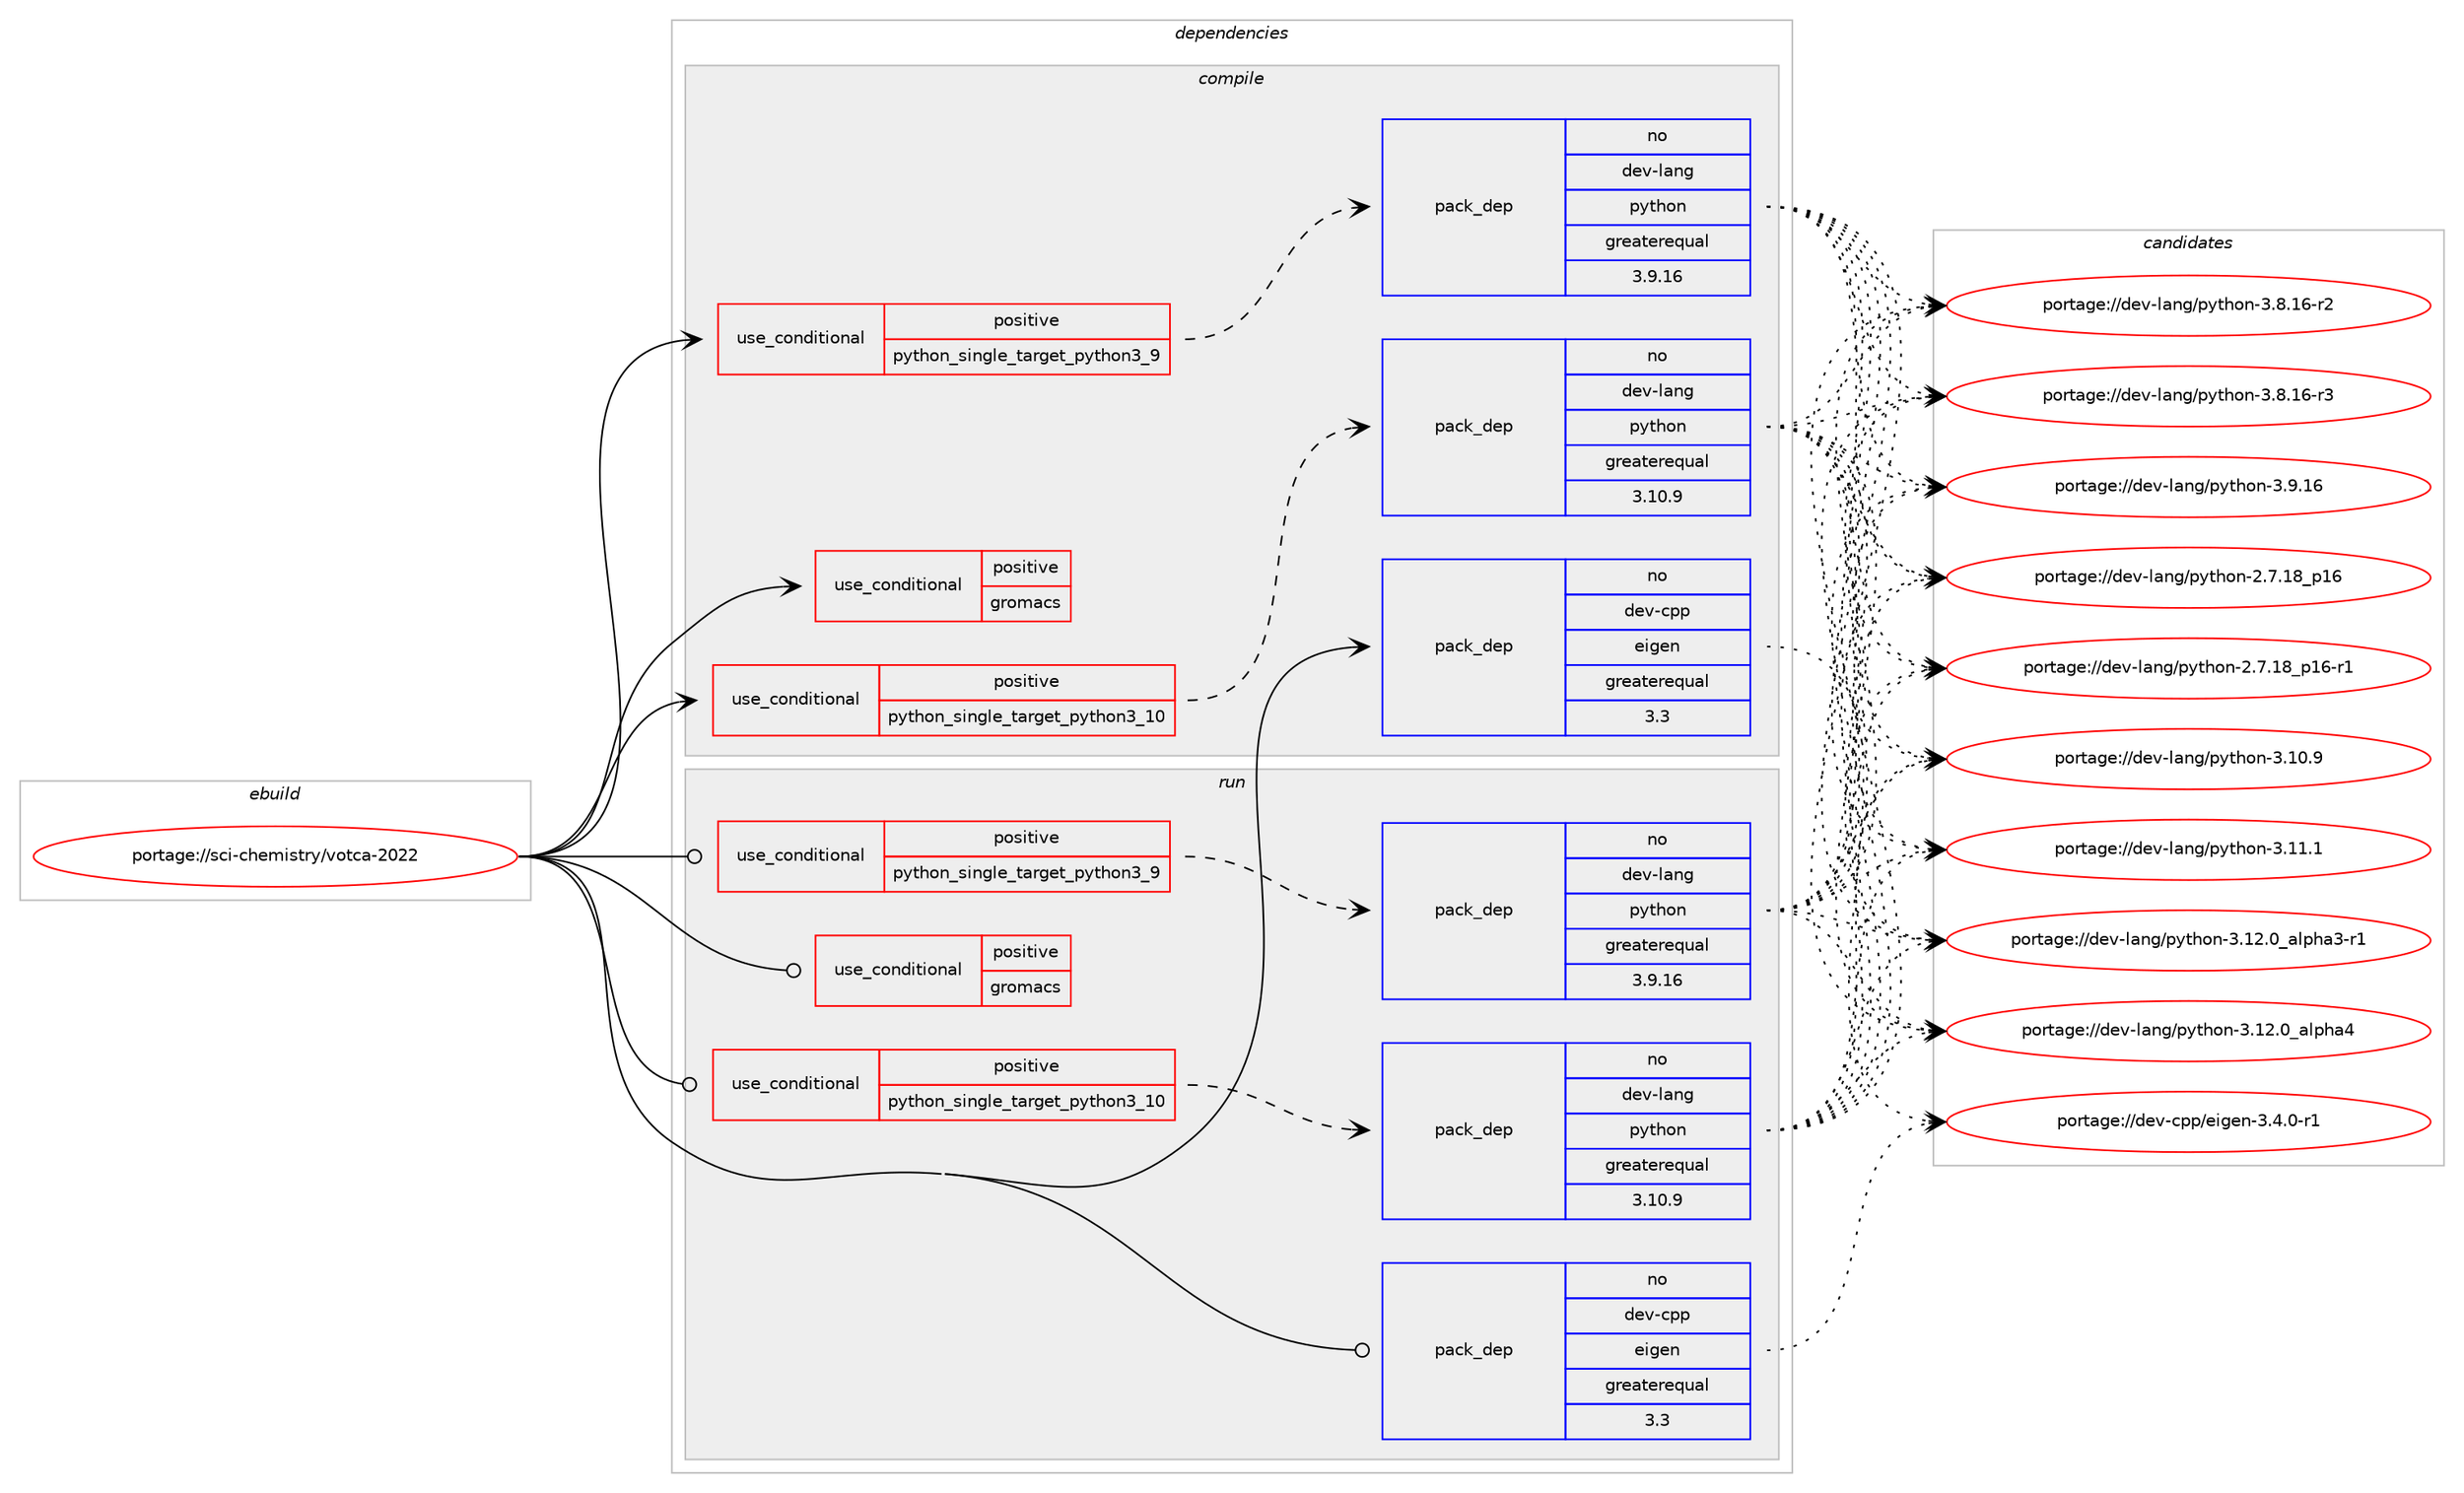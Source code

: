 digraph prolog {

# *************
# Graph options
# *************

newrank=true;
concentrate=true;
compound=true;
graph [rankdir=LR,fontname=Helvetica,fontsize=10,ranksep=1.5];#, ranksep=2.5, nodesep=0.2];
edge  [arrowhead=vee];
node  [fontname=Helvetica,fontsize=10];

# **********
# The ebuild
# **********

subgraph cluster_leftcol {
color=gray;
rank=same;
label=<<i>ebuild</i>>;
id [label="portage://sci-chemistry/votca-2022", color=red, width=4, href="../sci-chemistry/votca-2022.svg"];
}

# ****************
# The dependencies
# ****************

subgraph cluster_midcol {
color=gray;
label=<<i>dependencies</i>>;
subgraph cluster_compile {
fillcolor="#eeeeee";
style=filled;
label=<<i>compile</i>>;
subgraph cond1214 {
dependency1883 [label=<<TABLE BORDER="0" CELLBORDER="1" CELLSPACING="0" CELLPADDING="4"><TR><TD ROWSPAN="3" CELLPADDING="10">use_conditional</TD></TR><TR><TD>positive</TD></TR><TR><TD>gromacs</TD></TR></TABLE>>, shape=none, color=red];
# *** BEGIN UNKNOWN DEPENDENCY TYPE (TODO) ***
# dependency1883 -> package_dependency(portage://sci-chemistry/votca-2022,install,no,sci-chemistry,gromacs,none,[,,],any_same_slot,[use(enable(gmxapi-legacy),positive)])
# *** END UNKNOWN DEPENDENCY TYPE (TODO) ***

}
id:e -> dependency1883:w [weight=20,style="solid",arrowhead="vee"];
subgraph cond1215 {
dependency1884 [label=<<TABLE BORDER="0" CELLBORDER="1" CELLSPACING="0" CELLPADDING="4"><TR><TD ROWSPAN="3" CELLPADDING="10">use_conditional</TD></TR><TR><TD>positive</TD></TR><TR><TD>python_single_target_python3_10</TD></TR></TABLE>>, shape=none, color=red];
subgraph pack652 {
dependency1885 [label=<<TABLE BORDER="0" CELLBORDER="1" CELLSPACING="0" CELLPADDING="4" WIDTH="220"><TR><TD ROWSPAN="6" CELLPADDING="30">pack_dep</TD></TR><TR><TD WIDTH="110">no</TD></TR><TR><TD>dev-lang</TD></TR><TR><TD>python</TD></TR><TR><TD>greaterequal</TD></TR><TR><TD>3.10.9</TD></TR></TABLE>>, shape=none, color=blue];
}
dependency1884:e -> dependency1885:w [weight=20,style="dashed",arrowhead="vee"];
}
id:e -> dependency1884:w [weight=20,style="solid",arrowhead="vee"];
subgraph cond1216 {
dependency1886 [label=<<TABLE BORDER="0" CELLBORDER="1" CELLSPACING="0" CELLPADDING="4"><TR><TD ROWSPAN="3" CELLPADDING="10">use_conditional</TD></TR><TR><TD>positive</TD></TR><TR><TD>python_single_target_python3_9</TD></TR></TABLE>>, shape=none, color=red];
subgraph pack653 {
dependency1887 [label=<<TABLE BORDER="0" CELLBORDER="1" CELLSPACING="0" CELLPADDING="4" WIDTH="220"><TR><TD ROWSPAN="6" CELLPADDING="30">pack_dep</TD></TR><TR><TD WIDTH="110">no</TD></TR><TR><TD>dev-lang</TD></TR><TR><TD>python</TD></TR><TR><TD>greaterequal</TD></TR><TR><TD>3.9.16</TD></TR></TABLE>>, shape=none, color=blue];
}
dependency1886:e -> dependency1887:w [weight=20,style="dashed",arrowhead="vee"];
}
id:e -> dependency1886:w [weight=20,style="solid",arrowhead="vee"];
# *** BEGIN UNKNOWN DEPENDENCY TYPE (TODO) ***
# id -> package_dependency(portage://sci-chemistry/votca-2022,install,no,app-shells,bash,none,[,,],any_different_slot,[])
# *** END UNKNOWN DEPENDENCY TYPE (TODO) ***

subgraph pack654 {
dependency1888 [label=<<TABLE BORDER="0" CELLBORDER="1" CELLSPACING="0" CELLPADDING="4" WIDTH="220"><TR><TD ROWSPAN="6" CELLPADDING="30">pack_dep</TD></TR><TR><TD WIDTH="110">no</TD></TR><TR><TD>dev-cpp</TD></TR><TR><TD>eigen</TD></TR><TR><TD>greaterequal</TD></TR><TR><TD>3.3</TD></TR></TABLE>>, shape=none, color=blue];
}
id:e -> dependency1888:w [weight=20,style="solid",arrowhead="vee"];
# *** BEGIN UNKNOWN DEPENDENCY TYPE (TODO) ***
# id -> package_dependency(portage://sci-chemistry/votca-2022,install,no,dev-lang,perl,none,[,,],[],[])
# *** END UNKNOWN DEPENDENCY TYPE (TODO) ***

# *** BEGIN UNKNOWN DEPENDENCY TYPE (TODO) ***
# id -> package_dependency(portage://sci-chemistry/votca-2022,install,no,dev-libs,boost,none,[,,],any_same_slot,[])
# *** END UNKNOWN DEPENDENCY TYPE (TODO) ***

# *** BEGIN UNKNOWN DEPENDENCY TYPE (TODO) ***
# id -> package_dependency(portage://sci-chemistry/votca-2022,install,no,dev-libs,expat,none,[,,],[],[])
# *** END UNKNOWN DEPENDENCY TYPE (TODO) ***

# *** BEGIN UNKNOWN DEPENDENCY TYPE (TODO) ***
# id -> package_dependency(portage://sci-chemistry/votca-2022,install,no,sci-libs,fftw,none,[,,],[slot(3.0),equal],[])
# *** END UNKNOWN DEPENDENCY TYPE (TODO) ***

# *** BEGIN UNKNOWN DEPENDENCY TYPE (TODO) ***
# id -> package_dependency(portage://sci-chemistry/votca-2022,install,no,sci-libs,hdf5,none,[,,],[],[use(enable(cxx),none)])
# *** END UNKNOWN DEPENDENCY TYPE (TODO) ***

# *** BEGIN UNKNOWN DEPENDENCY TYPE (TODO) ***
# id -> package_dependency(portage://sci-chemistry/votca-2022,install,no,sci-libs,libint,none,[,,],[slot(2)],[])
# *** END UNKNOWN DEPENDENCY TYPE (TODO) ***

# *** BEGIN UNKNOWN DEPENDENCY TYPE (TODO) ***
# id -> package_dependency(portage://sci-chemistry/votca-2022,install,no,sci-libs,libxc,none,[,,],[],[])
# *** END UNKNOWN DEPENDENCY TYPE (TODO) ***

# *** BEGIN UNKNOWN DEPENDENCY TYPE (TODO) ***
# id -> package_dependency(portage://sci-chemistry/votca-2022,install,weak,sci-chemistry,votca-csg,none,[,,],[],[])
# *** END UNKNOWN DEPENDENCY TYPE (TODO) ***

# *** BEGIN UNKNOWN DEPENDENCY TYPE (TODO) ***
# id -> package_dependency(portage://sci-chemistry/votca-2022,install,weak,sci-chemistry,votca-xtp,none,[,,],[],[])
# *** END UNKNOWN DEPENDENCY TYPE (TODO) ***

# *** BEGIN UNKNOWN DEPENDENCY TYPE (TODO) ***
# id -> package_dependency(portage://sci-chemistry/votca-2022,install,weak,sci-libs,votca-tools,none,[,,],[],[])
# *** END UNKNOWN DEPENDENCY TYPE (TODO) ***

}
subgraph cluster_compileandrun {
fillcolor="#eeeeee";
style=filled;
label=<<i>compile and run</i>>;
}
subgraph cluster_run {
fillcolor="#eeeeee";
style=filled;
label=<<i>run</i>>;
subgraph cond1217 {
dependency1889 [label=<<TABLE BORDER="0" CELLBORDER="1" CELLSPACING="0" CELLPADDING="4"><TR><TD ROWSPAN="3" CELLPADDING="10">use_conditional</TD></TR><TR><TD>positive</TD></TR><TR><TD>gromacs</TD></TR></TABLE>>, shape=none, color=red];
# *** BEGIN UNKNOWN DEPENDENCY TYPE (TODO) ***
# dependency1889 -> package_dependency(portage://sci-chemistry/votca-2022,run,no,sci-chemistry,gromacs,none,[,,],any_same_slot,[use(enable(gmxapi-legacy),positive)])
# *** END UNKNOWN DEPENDENCY TYPE (TODO) ***

}
id:e -> dependency1889:w [weight=20,style="solid",arrowhead="odot"];
subgraph cond1218 {
dependency1890 [label=<<TABLE BORDER="0" CELLBORDER="1" CELLSPACING="0" CELLPADDING="4"><TR><TD ROWSPAN="3" CELLPADDING="10">use_conditional</TD></TR><TR><TD>positive</TD></TR><TR><TD>python_single_target_python3_10</TD></TR></TABLE>>, shape=none, color=red];
subgraph pack655 {
dependency1891 [label=<<TABLE BORDER="0" CELLBORDER="1" CELLSPACING="0" CELLPADDING="4" WIDTH="220"><TR><TD ROWSPAN="6" CELLPADDING="30">pack_dep</TD></TR><TR><TD WIDTH="110">no</TD></TR><TR><TD>dev-lang</TD></TR><TR><TD>python</TD></TR><TR><TD>greaterequal</TD></TR><TR><TD>3.10.9</TD></TR></TABLE>>, shape=none, color=blue];
}
dependency1890:e -> dependency1891:w [weight=20,style="dashed",arrowhead="vee"];
}
id:e -> dependency1890:w [weight=20,style="solid",arrowhead="odot"];
subgraph cond1219 {
dependency1892 [label=<<TABLE BORDER="0" CELLBORDER="1" CELLSPACING="0" CELLPADDING="4"><TR><TD ROWSPAN="3" CELLPADDING="10">use_conditional</TD></TR><TR><TD>positive</TD></TR><TR><TD>python_single_target_python3_9</TD></TR></TABLE>>, shape=none, color=red];
subgraph pack656 {
dependency1893 [label=<<TABLE BORDER="0" CELLBORDER="1" CELLSPACING="0" CELLPADDING="4" WIDTH="220"><TR><TD ROWSPAN="6" CELLPADDING="30">pack_dep</TD></TR><TR><TD WIDTH="110">no</TD></TR><TR><TD>dev-lang</TD></TR><TR><TD>python</TD></TR><TR><TD>greaterequal</TD></TR><TR><TD>3.9.16</TD></TR></TABLE>>, shape=none, color=blue];
}
dependency1892:e -> dependency1893:w [weight=20,style="dashed",arrowhead="vee"];
}
id:e -> dependency1892:w [weight=20,style="solid",arrowhead="odot"];
# *** BEGIN UNKNOWN DEPENDENCY TYPE (TODO) ***
# id -> package_dependency(portage://sci-chemistry/votca-2022,run,no,app-shells,bash,none,[,,],any_different_slot,[])
# *** END UNKNOWN DEPENDENCY TYPE (TODO) ***

subgraph pack657 {
dependency1894 [label=<<TABLE BORDER="0" CELLBORDER="1" CELLSPACING="0" CELLPADDING="4" WIDTH="220"><TR><TD ROWSPAN="6" CELLPADDING="30">pack_dep</TD></TR><TR><TD WIDTH="110">no</TD></TR><TR><TD>dev-cpp</TD></TR><TR><TD>eigen</TD></TR><TR><TD>greaterequal</TD></TR><TR><TD>3.3</TD></TR></TABLE>>, shape=none, color=blue];
}
id:e -> dependency1894:w [weight=20,style="solid",arrowhead="odot"];
# *** BEGIN UNKNOWN DEPENDENCY TYPE (TODO) ***
# id -> package_dependency(portage://sci-chemistry/votca-2022,run,no,dev-lang,perl,none,[,,],[],[])
# *** END UNKNOWN DEPENDENCY TYPE (TODO) ***

# *** BEGIN UNKNOWN DEPENDENCY TYPE (TODO) ***
# id -> package_dependency(portage://sci-chemistry/votca-2022,run,no,dev-libs,boost,none,[,,],any_same_slot,[])
# *** END UNKNOWN DEPENDENCY TYPE (TODO) ***

# *** BEGIN UNKNOWN DEPENDENCY TYPE (TODO) ***
# id -> package_dependency(portage://sci-chemistry/votca-2022,run,no,dev-libs,expat,none,[,,],[],[])
# *** END UNKNOWN DEPENDENCY TYPE (TODO) ***

# *** BEGIN UNKNOWN DEPENDENCY TYPE (TODO) ***
# id -> package_dependency(portage://sci-chemistry/votca-2022,run,no,sci-libs,fftw,none,[,,],[slot(3.0),equal],[])
# *** END UNKNOWN DEPENDENCY TYPE (TODO) ***

# *** BEGIN UNKNOWN DEPENDENCY TYPE (TODO) ***
# id -> package_dependency(portage://sci-chemistry/votca-2022,run,no,sci-libs,hdf5,none,[,,],[],[use(enable(cxx),none)])
# *** END UNKNOWN DEPENDENCY TYPE (TODO) ***

# *** BEGIN UNKNOWN DEPENDENCY TYPE (TODO) ***
# id -> package_dependency(portage://sci-chemistry/votca-2022,run,no,sci-libs,libint,none,[,,],[slot(2)],[])
# *** END UNKNOWN DEPENDENCY TYPE (TODO) ***

# *** BEGIN UNKNOWN DEPENDENCY TYPE (TODO) ***
# id -> package_dependency(portage://sci-chemistry/votca-2022,run,no,sci-libs,libxc,none,[,,],[],[])
# *** END UNKNOWN DEPENDENCY TYPE (TODO) ***

# *** BEGIN UNKNOWN DEPENDENCY TYPE (TODO) ***
# id -> package_dependency(portage://sci-chemistry/votca-2022,run,weak,sci-chemistry,votca-csg,none,[,,],[],[])
# *** END UNKNOWN DEPENDENCY TYPE (TODO) ***

# *** BEGIN UNKNOWN DEPENDENCY TYPE (TODO) ***
# id -> package_dependency(portage://sci-chemistry/votca-2022,run,weak,sci-chemistry,votca-xtp,none,[,,],[],[])
# *** END UNKNOWN DEPENDENCY TYPE (TODO) ***

# *** BEGIN UNKNOWN DEPENDENCY TYPE (TODO) ***
# id -> package_dependency(portage://sci-chemistry/votca-2022,run,weak,sci-libs,votca-tools,none,[,,],[],[])
# *** END UNKNOWN DEPENDENCY TYPE (TODO) ***

}
}

# **************
# The candidates
# **************

subgraph cluster_choices {
rank=same;
color=gray;
label=<<i>candidates</i>>;

subgraph choice652 {
color=black;
nodesep=1;
choice10010111845108971101034711212111610411111045504655464956951124954 [label="portage://dev-lang/python-2.7.18_p16", color=red, width=4,href="../dev-lang/python-2.7.18_p16.svg"];
choice100101118451089711010347112121116104111110455046554649569511249544511449 [label="portage://dev-lang/python-2.7.18_p16-r1", color=red, width=4,href="../dev-lang/python-2.7.18_p16-r1.svg"];
choice10010111845108971101034711212111610411111045514649484657 [label="portage://dev-lang/python-3.10.9", color=red, width=4,href="../dev-lang/python-3.10.9.svg"];
choice10010111845108971101034711212111610411111045514649494649 [label="portage://dev-lang/python-3.11.1", color=red, width=4,href="../dev-lang/python-3.11.1.svg"];
choice10010111845108971101034711212111610411111045514649504648959710811210497514511449 [label="portage://dev-lang/python-3.12.0_alpha3-r1", color=red, width=4,href="../dev-lang/python-3.12.0_alpha3-r1.svg"];
choice1001011184510897110103471121211161041111104551464950464895971081121049752 [label="portage://dev-lang/python-3.12.0_alpha4", color=red, width=4,href="../dev-lang/python-3.12.0_alpha4.svg"];
choice100101118451089711010347112121116104111110455146564649544511450 [label="portage://dev-lang/python-3.8.16-r2", color=red, width=4,href="../dev-lang/python-3.8.16-r2.svg"];
choice100101118451089711010347112121116104111110455146564649544511451 [label="portage://dev-lang/python-3.8.16-r3", color=red, width=4,href="../dev-lang/python-3.8.16-r3.svg"];
choice10010111845108971101034711212111610411111045514657464954 [label="portage://dev-lang/python-3.9.16", color=red, width=4,href="../dev-lang/python-3.9.16.svg"];
dependency1885:e -> choice10010111845108971101034711212111610411111045504655464956951124954:w [style=dotted,weight="100"];
dependency1885:e -> choice100101118451089711010347112121116104111110455046554649569511249544511449:w [style=dotted,weight="100"];
dependency1885:e -> choice10010111845108971101034711212111610411111045514649484657:w [style=dotted,weight="100"];
dependency1885:e -> choice10010111845108971101034711212111610411111045514649494649:w [style=dotted,weight="100"];
dependency1885:e -> choice10010111845108971101034711212111610411111045514649504648959710811210497514511449:w [style=dotted,weight="100"];
dependency1885:e -> choice1001011184510897110103471121211161041111104551464950464895971081121049752:w [style=dotted,weight="100"];
dependency1885:e -> choice100101118451089711010347112121116104111110455146564649544511450:w [style=dotted,weight="100"];
dependency1885:e -> choice100101118451089711010347112121116104111110455146564649544511451:w [style=dotted,weight="100"];
dependency1885:e -> choice10010111845108971101034711212111610411111045514657464954:w [style=dotted,weight="100"];
}
subgraph choice653 {
color=black;
nodesep=1;
choice10010111845108971101034711212111610411111045504655464956951124954 [label="portage://dev-lang/python-2.7.18_p16", color=red, width=4,href="../dev-lang/python-2.7.18_p16.svg"];
choice100101118451089711010347112121116104111110455046554649569511249544511449 [label="portage://dev-lang/python-2.7.18_p16-r1", color=red, width=4,href="../dev-lang/python-2.7.18_p16-r1.svg"];
choice10010111845108971101034711212111610411111045514649484657 [label="portage://dev-lang/python-3.10.9", color=red, width=4,href="../dev-lang/python-3.10.9.svg"];
choice10010111845108971101034711212111610411111045514649494649 [label="portage://dev-lang/python-3.11.1", color=red, width=4,href="../dev-lang/python-3.11.1.svg"];
choice10010111845108971101034711212111610411111045514649504648959710811210497514511449 [label="portage://dev-lang/python-3.12.0_alpha3-r1", color=red, width=4,href="../dev-lang/python-3.12.0_alpha3-r1.svg"];
choice1001011184510897110103471121211161041111104551464950464895971081121049752 [label="portage://dev-lang/python-3.12.0_alpha4", color=red, width=4,href="../dev-lang/python-3.12.0_alpha4.svg"];
choice100101118451089711010347112121116104111110455146564649544511450 [label="portage://dev-lang/python-3.8.16-r2", color=red, width=4,href="../dev-lang/python-3.8.16-r2.svg"];
choice100101118451089711010347112121116104111110455146564649544511451 [label="portage://dev-lang/python-3.8.16-r3", color=red, width=4,href="../dev-lang/python-3.8.16-r3.svg"];
choice10010111845108971101034711212111610411111045514657464954 [label="portage://dev-lang/python-3.9.16", color=red, width=4,href="../dev-lang/python-3.9.16.svg"];
dependency1887:e -> choice10010111845108971101034711212111610411111045504655464956951124954:w [style=dotted,weight="100"];
dependency1887:e -> choice100101118451089711010347112121116104111110455046554649569511249544511449:w [style=dotted,weight="100"];
dependency1887:e -> choice10010111845108971101034711212111610411111045514649484657:w [style=dotted,weight="100"];
dependency1887:e -> choice10010111845108971101034711212111610411111045514649494649:w [style=dotted,weight="100"];
dependency1887:e -> choice10010111845108971101034711212111610411111045514649504648959710811210497514511449:w [style=dotted,weight="100"];
dependency1887:e -> choice1001011184510897110103471121211161041111104551464950464895971081121049752:w [style=dotted,weight="100"];
dependency1887:e -> choice100101118451089711010347112121116104111110455146564649544511450:w [style=dotted,weight="100"];
dependency1887:e -> choice100101118451089711010347112121116104111110455146564649544511451:w [style=dotted,weight="100"];
dependency1887:e -> choice10010111845108971101034711212111610411111045514657464954:w [style=dotted,weight="100"];
}
subgraph choice654 {
color=black;
nodesep=1;
choice1001011184599112112471011051031011104551465246484511449 [label="portage://dev-cpp/eigen-3.4.0-r1", color=red, width=4,href="../dev-cpp/eigen-3.4.0-r1.svg"];
dependency1888:e -> choice1001011184599112112471011051031011104551465246484511449:w [style=dotted,weight="100"];
}
subgraph choice655 {
color=black;
nodesep=1;
choice10010111845108971101034711212111610411111045504655464956951124954 [label="portage://dev-lang/python-2.7.18_p16", color=red, width=4,href="../dev-lang/python-2.7.18_p16.svg"];
choice100101118451089711010347112121116104111110455046554649569511249544511449 [label="portage://dev-lang/python-2.7.18_p16-r1", color=red, width=4,href="../dev-lang/python-2.7.18_p16-r1.svg"];
choice10010111845108971101034711212111610411111045514649484657 [label="portage://dev-lang/python-3.10.9", color=red, width=4,href="../dev-lang/python-3.10.9.svg"];
choice10010111845108971101034711212111610411111045514649494649 [label="portage://dev-lang/python-3.11.1", color=red, width=4,href="../dev-lang/python-3.11.1.svg"];
choice10010111845108971101034711212111610411111045514649504648959710811210497514511449 [label="portage://dev-lang/python-3.12.0_alpha3-r1", color=red, width=4,href="../dev-lang/python-3.12.0_alpha3-r1.svg"];
choice1001011184510897110103471121211161041111104551464950464895971081121049752 [label="portage://dev-lang/python-3.12.0_alpha4", color=red, width=4,href="../dev-lang/python-3.12.0_alpha4.svg"];
choice100101118451089711010347112121116104111110455146564649544511450 [label="portage://dev-lang/python-3.8.16-r2", color=red, width=4,href="../dev-lang/python-3.8.16-r2.svg"];
choice100101118451089711010347112121116104111110455146564649544511451 [label="portage://dev-lang/python-3.8.16-r3", color=red, width=4,href="../dev-lang/python-3.8.16-r3.svg"];
choice10010111845108971101034711212111610411111045514657464954 [label="portage://dev-lang/python-3.9.16", color=red, width=4,href="../dev-lang/python-3.9.16.svg"];
dependency1891:e -> choice10010111845108971101034711212111610411111045504655464956951124954:w [style=dotted,weight="100"];
dependency1891:e -> choice100101118451089711010347112121116104111110455046554649569511249544511449:w [style=dotted,weight="100"];
dependency1891:e -> choice10010111845108971101034711212111610411111045514649484657:w [style=dotted,weight="100"];
dependency1891:e -> choice10010111845108971101034711212111610411111045514649494649:w [style=dotted,weight="100"];
dependency1891:e -> choice10010111845108971101034711212111610411111045514649504648959710811210497514511449:w [style=dotted,weight="100"];
dependency1891:e -> choice1001011184510897110103471121211161041111104551464950464895971081121049752:w [style=dotted,weight="100"];
dependency1891:e -> choice100101118451089711010347112121116104111110455146564649544511450:w [style=dotted,weight="100"];
dependency1891:e -> choice100101118451089711010347112121116104111110455146564649544511451:w [style=dotted,weight="100"];
dependency1891:e -> choice10010111845108971101034711212111610411111045514657464954:w [style=dotted,weight="100"];
}
subgraph choice656 {
color=black;
nodesep=1;
choice10010111845108971101034711212111610411111045504655464956951124954 [label="portage://dev-lang/python-2.7.18_p16", color=red, width=4,href="../dev-lang/python-2.7.18_p16.svg"];
choice100101118451089711010347112121116104111110455046554649569511249544511449 [label="portage://dev-lang/python-2.7.18_p16-r1", color=red, width=4,href="../dev-lang/python-2.7.18_p16-r1.svg"];
choice10010111845108971101034711212111610411111045514649484657 [label="portage://dev-lang/python-3.10.9", color=red, width=4,href="../dev-lang/python-3.10.9.svg"];
choice10010111845108971101034711212111610411111045514649494649 [label="portage://dev-lang/python-3.11.1", color=red, width=4,href="../dev-lang/python-3.11.1.svg"];
choice10010111845108971101034711212111610411111045514649504648959710811210497514511449 [label="portage://dev-lang/python-3.12.0_alpha3-r1", color=red, width=4,href="../dev-lang/python-3.12.0_alpha3-r1.svg"];
choice1001011184510897110103471121211161041111104551464950464895971081121049752 [label="portage://dev-lang/python-3.12.0_alpha4", color=red, width=4,href="../dev-lang/python-3.12.0_alpha4.svg"];
choice100101118451089711010347112121116104111110455146564649544511450 [label="portage://dev-lang/python-3.8.16-r2", color=red, width=4,href="../dev-lang/python-3.8.16-r2.svg"];
choice100101118451089711010347112121116104111110455146564649544511451 [label="portage://dev-lang/python-3.8.16-r3", color=red, width=4,href="../dev-lang/python-3.8.16-r3.svg"];
choice10010111845108971101034711212111610411111045514657464954 [label="portage://dev-lang/python-3.9.16", color=red, width=4,href="../dev-lang/python-3.9.16.svg"];
dependency1893:e -> choice10010111845108971101034711212111610411111045504655464956951124954:w [style=dotted,weight="100"];
dependency1893:e -> choice100101118451089711010347112121116104111110455046554649569511249544511449:w [style=dotted,weight="100"];
dependency1893:e -> choice10010111845108971101034711212111610411111045514649484657:w [style=dotted,weight="100"];
dependency1893:e -> choice10010111845108971101034711212111610411111045514649494649:w [style=dotted,weight="100"];
dependency1893:e -> choice10010111845108971101034711212111610411111045514649504648959710811210497514511449:w [style=dotted,weight="100"];
dependency1893:e -> choice1001011184510897110103471121211161041111104551464950464895971081121049752:w [style=dotted,weight="100"];
dependency1893:e -> choice100101118451089711010347112121116104111110455146564649544511450:w [style=dotted,weight="100"];
dependency1893:e -> choice100101118451089711010347112121116104111110455146564649544511451:w [style=dotted,weight="100"];
dependency1893:e -> choice10010111845108971101034711212111610411111045514657464954:w [style=dotted,weight="100"];
}
subgraph choice657 {
color=black;
nodesep=1;
choice1001011184599112112471011051031011104551465246484511449 [label="portage://dev-cpp/eigen-3.4.0-r1", color=red, width=4,href="../dev-cpp/eigen-3.4.0-r1.svg"];
dependency1894:e -> choice1001011184599112112471011051031011104551465246484511449:w [style=dotted,weight="100"];
}
}

}
